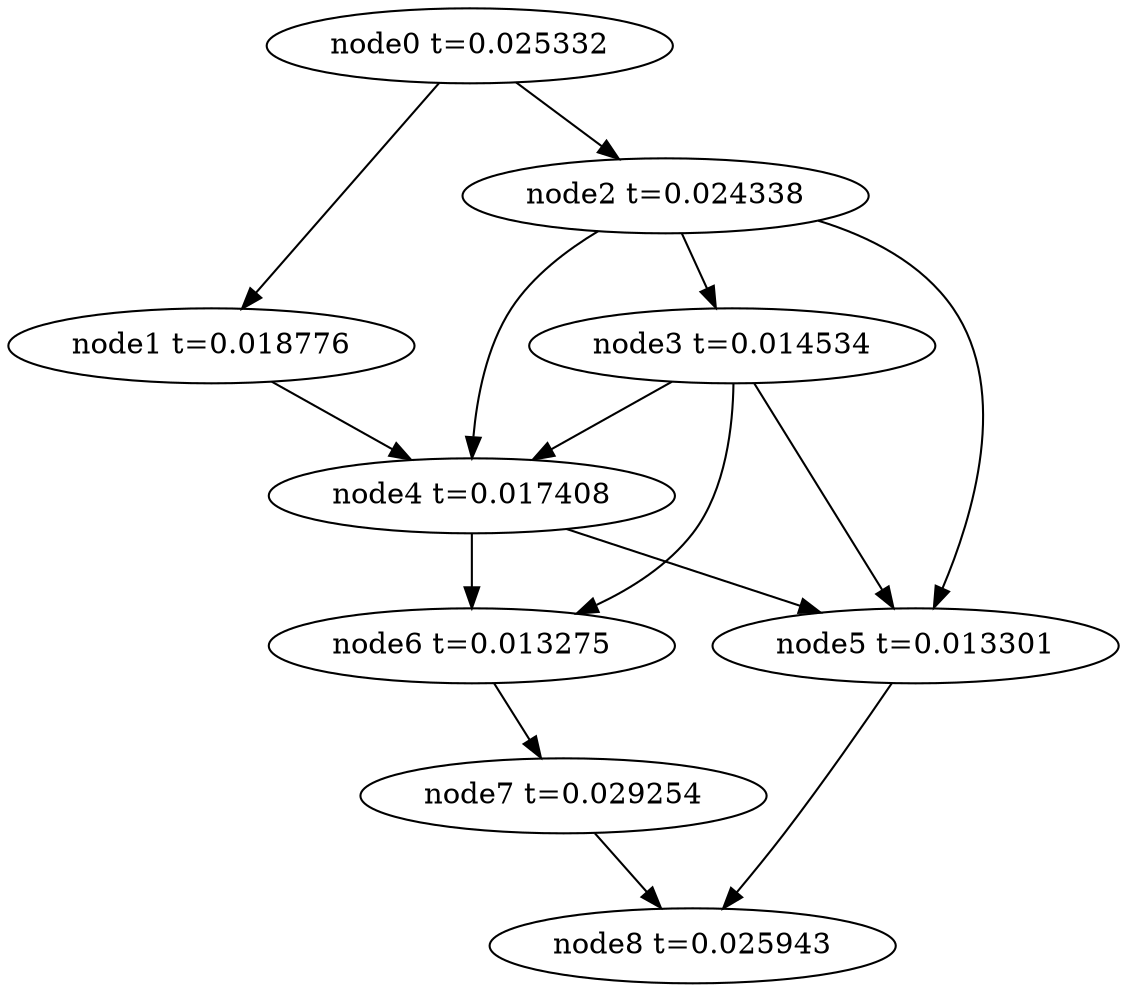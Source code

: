 digraph g{
	node8[label="node8 t=0.025943"]
	node7 -> node8
	node7[label="node7 t=0.029254"];
	node6 -> node7
	node6[label="node6 t=0.013275"];
	node5 -> node8
	node5[label="node5 t=0.013301"];
	node4 -> node6
	node4 -> node5
	node4[label="node4 t=0.017408"];
	node3 -> node6
	node3 -> node5
	node3 -> node4
	node3[label="node3 t=0.014534"];
	node2 -> node5
	node2 -> node4
	node2 -> node3
	node2[label="node2 t=0.024338"];
	node1 -> node4
	node1[label="node1 t=0.018776"];
	node0 -> node2
	node0 -> node1
	node0[label="node0 t=0.025332"];
}
